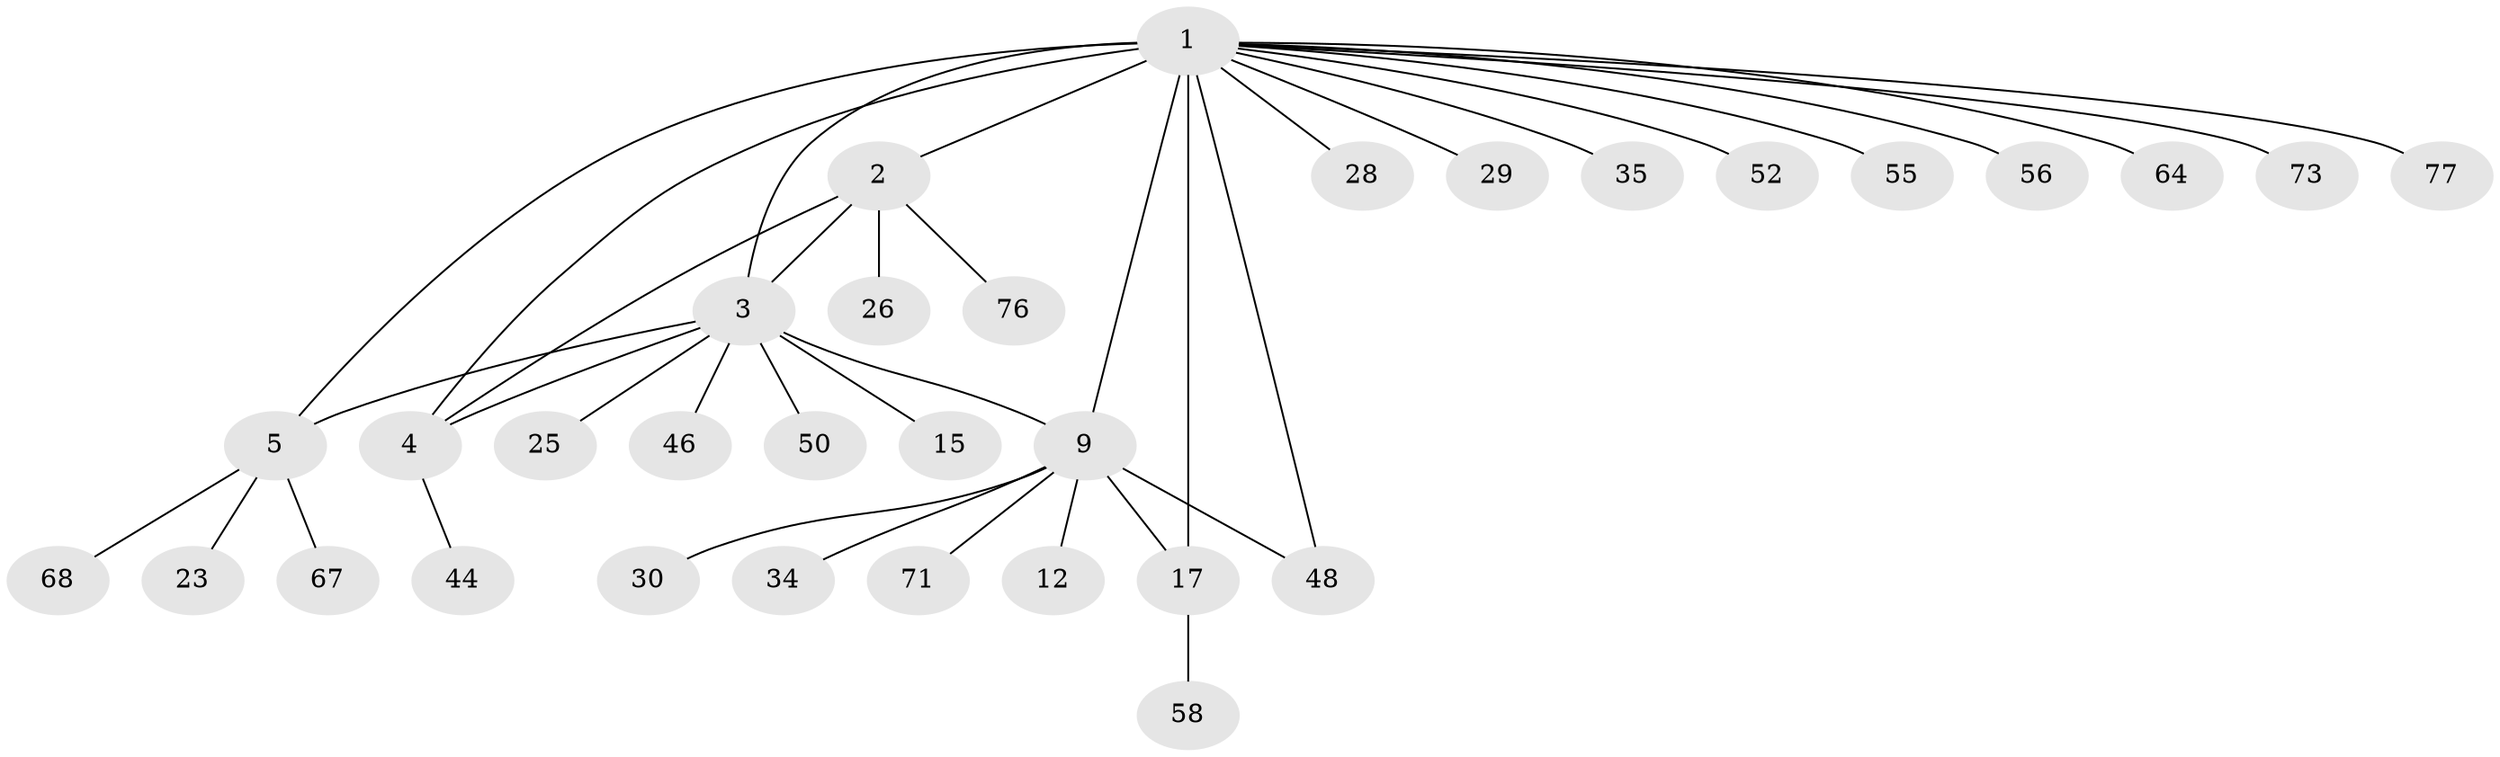 // original degree distribution, {9: 0.036585365853658534, 5: 0.04878048780487805, 4: 0.036585365853658534, 7: 0.024390243902439025, 8: 0.036585365853658534, 6: 0.024390243902439025, 10: 0.012195121951219513, 12: 0.012195121951219513, 3: 0.024390243902439025, 1: 0.573170731707317, 2: 0.17073170731707318}
// Generated by graph-tools (version 1.1) at 2025/19/03/04/25 18:19:55]
// undirected, 32 vertices, 38 edges
graph export_dot {
graph [start="1"]
  node [color=gray90,style=filled];
  1 [super="+6+19"];
  2;
  3 [super="+13"];
  4 [super="+49+27"];
  5;
  9 [super="+31+10+65+66"];
  12 [super="+21"];
  15 [super="+22+60"];
  17 [super="+20+18+33"];
  23;
  25;
  26 [super="+38"];
  28;
  29;
  30 [super="+51"];
  34;
  35;
  44;
  46;
  48;
  50;
  52;
  55;
  56;
  58 [super="+59"];
  64;
  67;
  68 [super="+74"];
  71;
  73;
  76;
  77;
  1 -- 2;
  1 -- 3 [weight=2];
  1 -- 4 [weight=2];
  1 -- 52;
  1 -- 55;
  1 -- 64;
  1 -- 9 [weight=2];
  1 -- 35;
  1 -- 5 [weight=3];
  1 -- 73;
  1 -- 77;
  1 -- 48;
  1 -- 17 [weight=4];
  1 -- 56;
  1 -- 28;
  1 -- 29;
  2 -- 3;
  2 -- 4;
  2 -- 26;
  2 -- 76;
  3 -- 4;
  3 -- 5;
  3 -- 9 [weight=3];
  3 -- 46;
  3 -- 15 [weight=3];
  3 -- 50;
  3 -- 25;
  4 -- 44;
  5 -- 23;
  5 -- 67;
  5 -- 68;
  9 -- 12 [weight=3];
  9 -- 17;
  9 -- 34;
  9 -- 71;
  9 -- 48;
  9 -- 30;
  17 -- 58;
}
